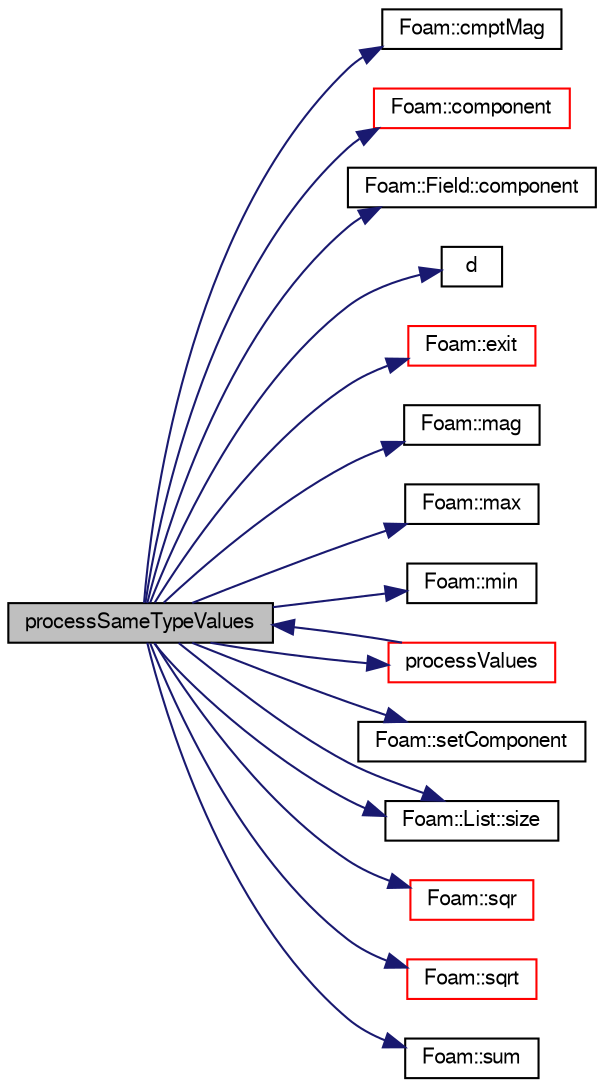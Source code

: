 digraph "processSameTypeValues"
{
  bgcolor="transparent";
  edge [fontname="FreeSans",fontsize="10",labelfontname="FreeSans",labelfontsize="10"];
  node [fontname="FreeSans",fontsize="10",shape=record];
  rankdir="LR";
  Node333 [label="processSameTypeValues",height=0.2,width=0.4,color="black", fillcolor="grey75", style="filled", fontcolor="black"];
  Node333 -> Node334 [color="midnightblue",fontsize="10",style="solid",fontname="FreeSans"];
  Node334 [label="Foam::cmptMag",height=0.2,width=0.4,color="black",URL="$a21124.html#acf2383c8a0a1d5fef3eb5255b950229d"];
  Node333 -> Node335 [color="midnightblue",fontsize="10",style="solid",fontname="FreeSans"];
  Node335 [label="Foam::component",height=0.2,width=0.4,color="red",URL="$a21124.html#a38788135ad21a6daaf3af2a761b33508"];
  Node333 -> Node337 [color="midnightblue",fontsize="10",style="solid",fontname="FreeSans"];
  Node337 [label="Foam::Field::component",height=0.2,width=0.4,color="black",URL="$a26466.html#aef03a3d86f5e52bd0f5fd130cb44a20e",tooltip="Return a component field of the field. "];
  Node333 -> Node338 [color="midnightblue",fontsize="10",style="solid",fontname="FreeSans"];
  Node338 [label="d",height=0.2,width=0.4,color="black",URL="$a38951.html#aa182a9055736468dd160f12649a01fd1"];
  Node333 -> Node339 [color="midnightblue",fontsize="10",style="solid",fontname="FreeSans"];
  Node339 [label="Foam::exit",height=0.2,width=0.4,color="red",URL="$a21124.html#a06ca7250d8e89caf05243ec094843642"];
  Node333 -> Node386 [color="midnightblue",fontsize="10",style="solid",fontname="FreeSans"];
  Node386 [label="Foam::mag",height=0.2,width=0.4,color="black",URL="$a21124.html#a929da2a3fdcf3dacbbe0487d3a330dae"];
  Node333 -> Node387 [color="midnightblue",fontsize="10",style="solid",fontname="FreeSans"];
  Node387 [label="Foam::max",height=0.2,width=0.4,color="black",URL="$a21124.html#ac993e906cf2774ae77e666bc24e81733"];
  Node333 -> Node388 [color="midnightblue",fontsize="10",style="solid",fontname="FreeSans"];
  Node388 [label="Foam::min",height=0.2,width=0.4,color="black",URL="$a21124.html#a253e112ad2d56d96230ff39ea7f442dc"];
  Node333 -> Node389 [color="midnightblue",fontsize="10",style="solid",fontname="FreeSans"];
  Node389 [label="processValues",height=0.2,width=0.4,color="red",URL="$a28726.html#ad36e3e5a110436c5fc8211ae6e209b75",tooltip="Apply the &#39;operation&#39; to the values. Wrapper around. "];
  Node389 -> Node333 [color="midnightblue",fontsize="10",style="solid",fontname="FreeSans"];
  Node333 -> Node417 [color="midnightblue",fontsize="10",style="solid",fontname="FreeSans"];
  Node417 [label="Foam::setComponent",height=0.2,width=0.4,color="black",URL="$a21124.html#a389e1b8ee9d4554b1c53f7add93773bd"];
  Node333 -> Node402 [color="midnightblue",fontsize="10",style="solid",fontname="FreeSans"];
  Node402 [label="Foam::List::size",height=0.2,width=0.4,color="black",URL="$a25694.html#a8a5f6fa29bd4b500caf186f60245b384",tooltip="Override size to be inconsistent with allocated storage. "];
  Node333 -> Node402 [color="midnightblue",fontsize="10",style="solid",fontname="FreeSans"];
  Node333 -> Node418 [color="midnightblue",fontsize="10",style="solid",fontname="FreeSans"];
  Node418 [label="Foam::sqr",height=0.2,width=0.4,color="red",URL="$a21124.html#a277dc11c581d53826ab5090b08f3b17b"];
  Node333 -> Node422 [color="midnightblue",fontsize="10",style="solid",fontname="FreeSans"];
  Node422 [label="Foam::sqrt",height=0.2,width=0.4,color="red",URL="$a21124.html#a8616bd62eebf2342a80222fecb1bda71"];
  Node333 -> Node424 [color="midnightblue",fontsize="10",style="solid",fontname="FreeSans"];
  Node424 [label="Foam::sum",height=0.2,width=0.4,color="black",URL="$a21124.html#a3d8733143aad0e03b300186ab4bef137"];
}
